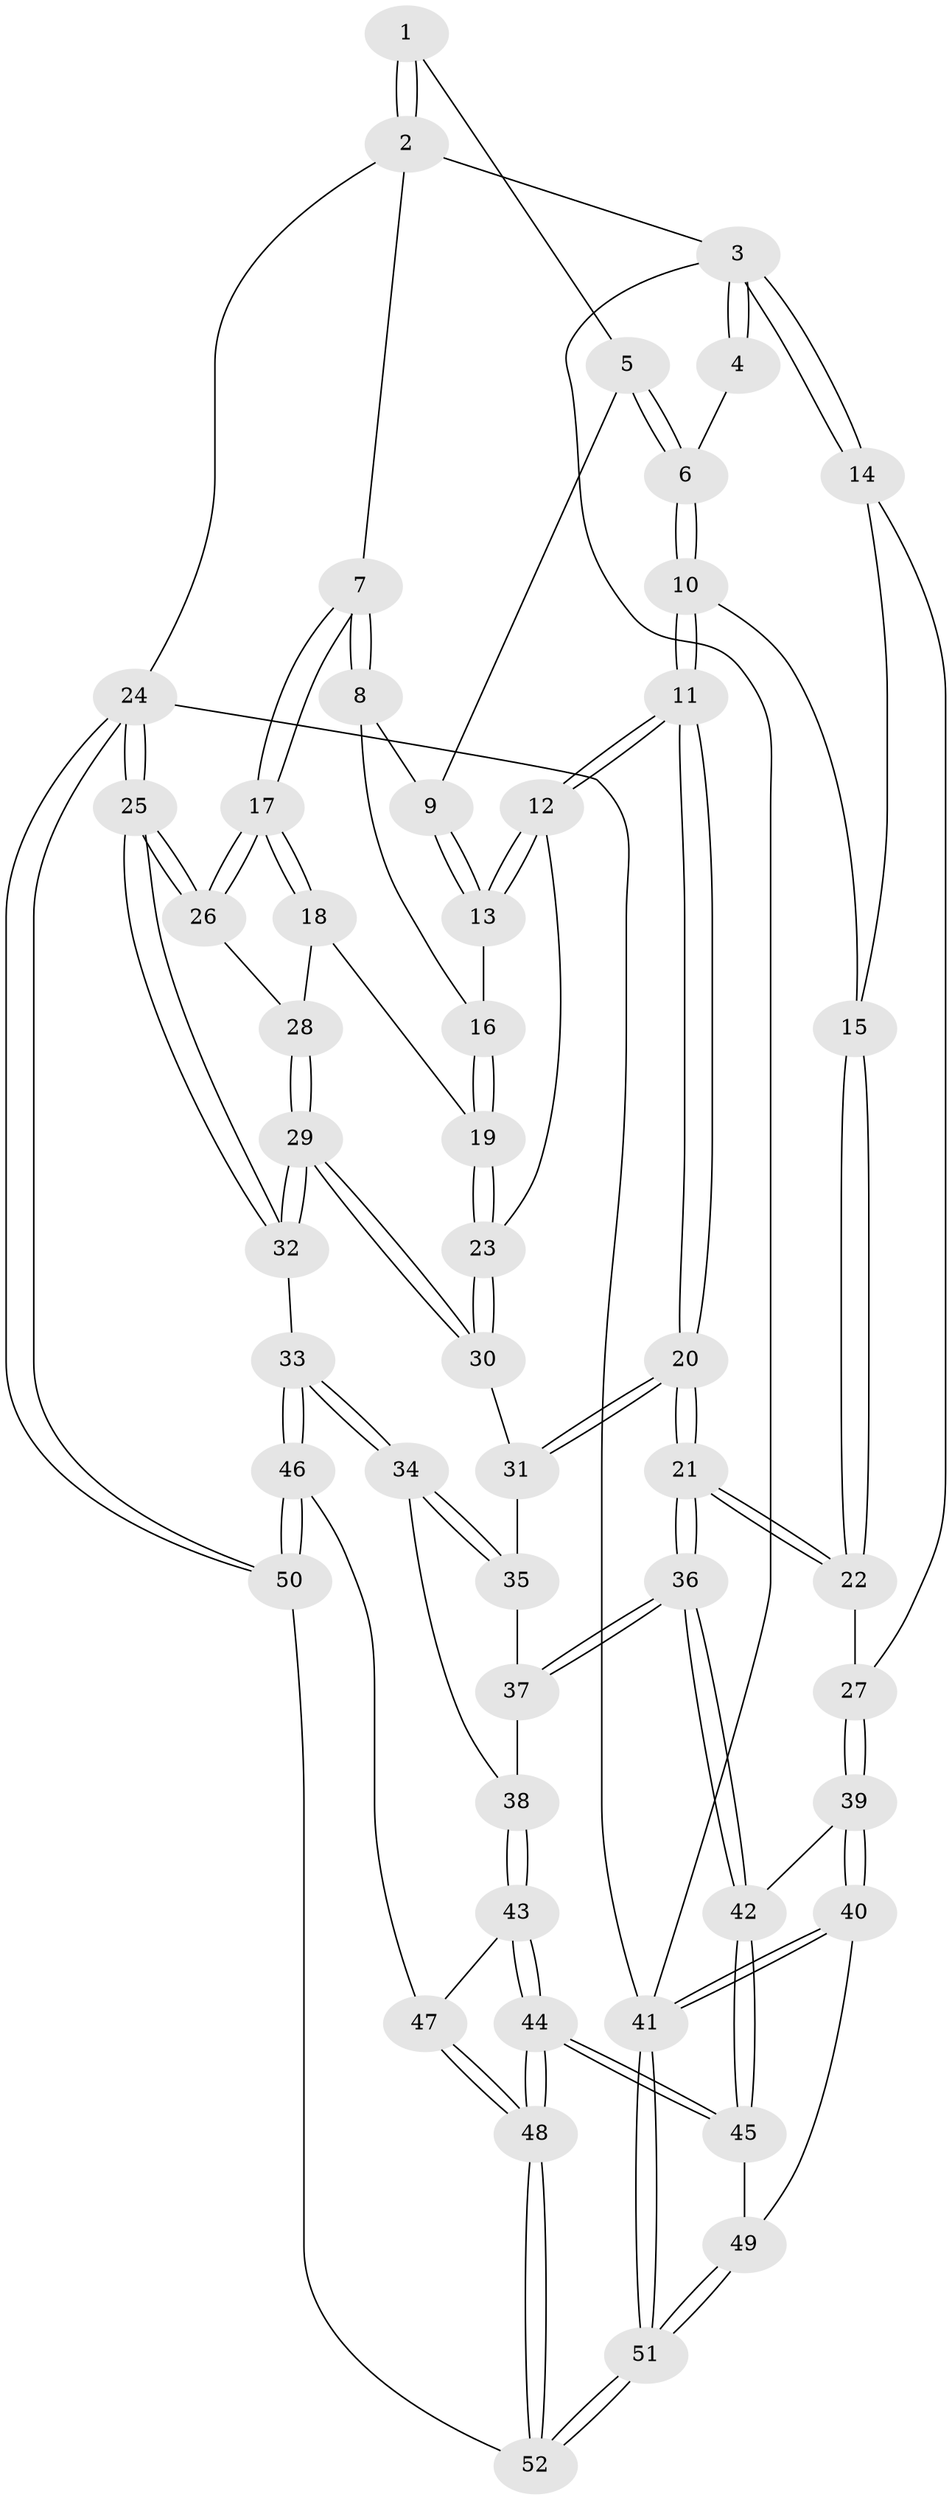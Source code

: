 // coarse degree distribution, {5: 0.07692307692307693, 4: 0.3076923076923077, 2: 0.23076923076923078, 3: 0.38461538461538464}
// Generated by graph-tools (version 1.1) at 2025/54/03/04/25 22:54:33]
// undirected, 52 vertices, 127 edges
graph export_dot {
  node [color=gray90,style=filled];
  1 [pos="+0.7211885789542869+0"];
  2 [pos="+1+0"];
  3 [pos="+0+0"];
  4 [pos="+0.38657951101785254+0"];
  5 [pos="+0.6540405622020597+0.04102786185866051"];
  6 [pos="+0.34524175928196194+0.10106722400556949"];
  7 [pos="+1+0"];
  8 [pos="+0.766670744407152+0.2238443688697463"];
  9 [pos="+0.6501124926254735+0.06437755877366862"];
  10 [pos="+0.32994142284176625+0.16774268271712062"];
  11 [pos="+0.42508158042247096+0.3033420740927331"];
  12 [pos="+0.4642329966619443+0.28761487044597567"];
  13 [pos="+0.5253940522904388+0.23941454709694251"];
  14 [pos="+0+0.04573320136455651"];
  15 [pos="+0.17586943780260453+0.16296924078626912"];
  16 [pos="+0.7624901477025421+0.24185497756615562"];
  17 [pos="+1+0.227469265307586"];
  18 [pos="+0.8877107519063013+0.3519472854817702"];
  19 [pos="+0.7907303917493516+0.36454773980547994"];
  20 [pos="+0.40292061372918875+0.42448813438824284"];
  21 [pos="+0.3684244680318632+0.4919564401183431"];
  22 [pos="+0.13124437011728296+0.4416735943628252"];
  23 [pos="+0.7817165663724394+0.37532462082835816"];
  24 [pos="+1+1"];
  25 [pos="+1+0.7255701868993951"];
  26 [pos="+1+0.3549134028856569"];
  27 [pos="+0+0.4534294223943095"];
  28 [pos="+0.9243908156302795+0.4842969129060074"];
  29 [pos="+0.901992120925526+0.551408033552273"];
  30 [pos="+0.7654859036792822+0.43451394005567423"];
  31 [pos="+0.722347717082786+0.48277346686599915"];
  32 [pos="+0.9768154175199836+0.7251327819763231"];
  33 [pos="+0.9303789215581947+0.7417701700313134"];
  34 [pos="+0.7669673157891279+0.6256277543148586"];
  35 [pos="+0.7200237455242543+0.5066826696698183"];
  36 [pos="+0.3766319783653629+0.5765462576868906"];
  37 [pos="+0.615861382339564+0.6001112151561303"];
  38 [pos="+0.6640678211371029+0.6633025738367874"];
  39 [pos="+0+0.5023871748605514"];
  40 [pos="+0+0.708317311849045"];
  41 [pos="+0+1"];
  42 [pos="+0.3560319075401445+0.6916662767088051"];
  43 [pos="+0.6516184410887257+0.708787965211621"];
  44 [pos="+0.35780734072269704+0.7513354989220076"];
  45 [pos="+0.35043950299183213+0.7355423405604531"];
  46 [pos="+0.8594827152914897+0.8079337757080606"];
  47 [pos="+0.7030763916139399+0.7811379676612267"];
  48 [pos="+0.4128968006837275+0.9722656574484068"];
  49 [pos="+0.16469484887897043+0.7429189070775941"];
  50 [pos="+0.7353564633635215+1"];
  51 [pos="+0+1"];
  52 [pos="+0.41741560776279285+1"];
  1 -- 2;
  1 -- 2;
  1 -- 5;
  2 -- 3;
  2 -- 7;
  2 -- 24;
  3 -- 4;
  3 -- 4;
  3 -- 14;
  3 -- 14;
  3 -- 41;
  4 -- 6;
  5 -- 6;
  5 -- 6;
  5 -- 9;
  6 -- 10;
  6 -- 10;
  7 -- 8;
  7 -- 8;
  7 -- 17;
  7 -- 17;
  8 -- 9;
  8 -- 16;
  9 -- 13;
  9 -- 13;
  10 -- 11;
  10 -- 11;
  10 -- 15;
  11 -- 12;
  11 -- 12;
  11 -- 20;
  11 -- 20;
  12 -- 13;
  12 -- 13;
  12 -- 23;
  13 -- 16;
  14 -- 15;
  14 -- 27;
  15 -- 22;
  15 -- 22;
  16 -- 19;
  16 -- 19;
  17 -- 18;
  17 -- 18;
  17 -- 26;
  17 -- 26;
  18 -- 19;
  18 -- 28;
  19 -- 23;
  19 -- 23;
  20 -- 21;
  20 -- 21;
  20 -- 31;
  20 -- 31;
  21 -- 22;
  21 -- 22;
  21 -- 36;
  21 -- 36;
  22 -- 27;
  23 -- 30;
  23 -- 30;
  24 -- 25;
  24 -- 25;
  24 -- 50;
  24 -- 50;
  24 -- 41;
  25 -- 26;
  25 -- 26;
  25 -- 32;
  25 -- 32;
  26 -- 28;
  27 -- 39;
  27 -- 39;
  28 -- 29;
  28 -- 29;
  29 -- 30;
  29 -- 30;
  29 -- 32;
  29 -- 32;
  30 -- 31;
  31 -- 35;
  32 -- 33;
  33 -- 34;
  33 -- 34;
  33 -- 46;
  33 -- 46;
  34 -- 35;
  34 -- 35;
  34 -- 38;
  35 -- 37;
  36 -- 37;
  36 -- 37;
  36 -- 42;
  36 -- 42;
  37 -- 38;
  38 -- 43;
  38 -- 43;
  39 -- 40;
  39 -- 40;
  39 -- 42;
  40 -- 41;
  40 -- 41;
  40 -- 49;
  41 -- 51;
  41 -- 51;
  42 -- 45;
  42 -- 45;
  43 -- 44;
  43 -- 44;
  43 -- 47;
  44 -- 45;
  44 -- 45;
  44 -- 48;
  44 -- 48;
  45 -- 49;
  46 -- 47;
  46 -- 50;
  46 -- 50;
  47 -- 48;
  47 -- 48;
  48 -- 52;
  48 -- 52;
  49 -- 51;
  49 -- 51;
  50 -- 52;
  51 -- 52;
  51 -- 52;
}
